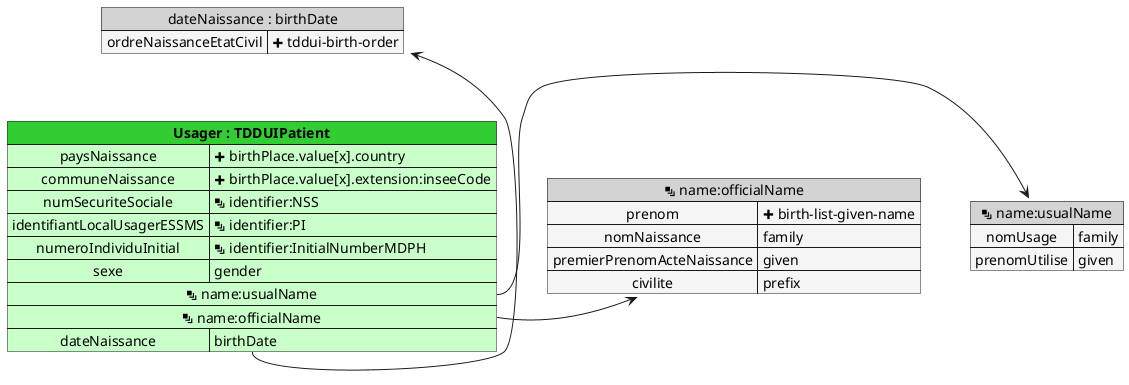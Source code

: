 @startuml

map "<&layers> name:usualName" as nameusualName #back:WhiteSmoke;header:LightGray {
    nomUsage => family
    prenomUtilise => given
}

map "<&layers> name:officialName" as nameofficialName #back:WhiteSmoke;header:LightGray {
    prenom => <&plus> birth-list-given-name
    nomNaissance => family
    premierPrenomActeNaissance => given
    civilite => prefix
}

map "dateNaissance : birthDate" as dateNaissance #back:WhiteSmoke;header:LightGray {
    ordreNaissanceEtatCivil => <&plus> tddui-birth-order
}

map "**Usager : TDDUIPatient**" as Usager #back:TECHNOLOGY;header:LimeGreen {
    paysNaissance => <&plus> birthPlace.value[x].country
    communeNaissance => <&plus> birthPlace.value[x].extension:inseeCode
    numSecuriteSociale => <&layers> identifier:NSS
    identifiantLocalUsagerESSMS => <&layers> identifier:PI
    numeroIndividuInitial => <&layers> identifier:InitialNumberMDPH
    sexe => gender
    <&layers> name:usualName *-> nameusualName
    <&layers> name:officialName *-> nameofficialName
    dateNaissance => birthDate
}

Usager::dateNaissance -u-> dateNaissance

@enduml